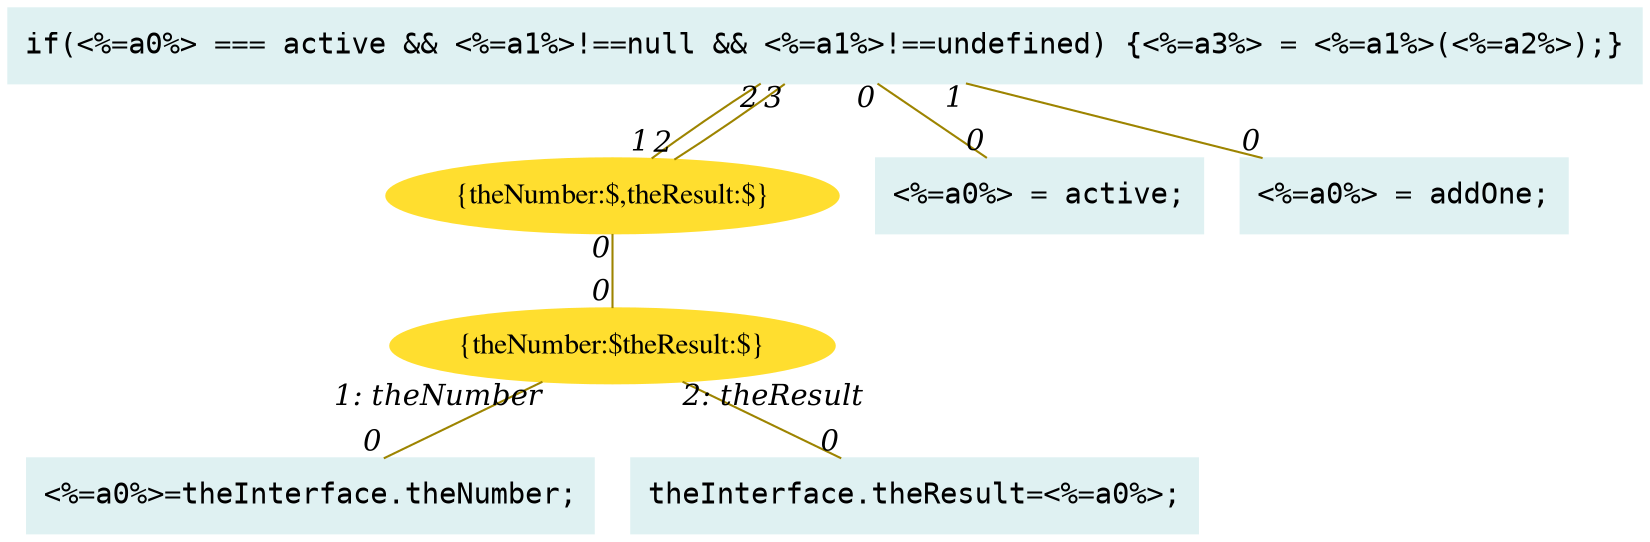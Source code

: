 digraph g{node_6775 [shape="box", style="filled", color="#dff1f2", fontname="Courier", label="<%=a0%>=theInterface.theNumber;
" ]
node_6777 [shape="box", style="filled", color="#dff1f2", fontname="Courier", label="theInterface.theResult=<%=a0%>;
" ]
node_6779 [shape="ellipse", style="filled", color="#ffde2f", fontname="Times", label="{theNumber:$theResult:$}" ]
node_6803 [shape="ellipse", style="filled", color="#ffde2f", fontname="Times", label="{theNumber:$,theResult:$}" ]
node_6811 [shape="box", style="filled", color="#dff1f2", fontname="Courier", label="<%=a0%> = active;
" ]
node_6814 [shape="box", style="filled", color="#dff1f2", fontname="Courier", label="<%=a0%> = addOne;
" ]
node_6816 [shape="box", style="filled", color="#dff1f2", fontname="Courier", label="if(<%=a0%> === active && <%=a1%>!==null && <%=a1%>!==undefined) {<%=a3%> = <%=a1%>(<%=a2%>);}
" ]
node_6779 -> node_6775 [dir=none, arrowHead=none, fontname="Times-Italic", arrowsize=1, color="#9d8400", label="",  headlabel="0", taillabel="1: theNumber" ]
node_6779 -> node_6777 [dir=none, arrowHead=none, fontname="Times-Italic", arrowsize=1, color="#9d8400", label="",  headlabel="0", taillabel="2: theResult" ]
node_6803 -> node_6779 [dir=none, arrowHead=none, fontname="Times-Italic", arrowsize=1, color="#9d8400", label="",  headlabel="0", taillabel="0" ]
node_6816 -> node_6811 [dir=none, arrowHead=none, fontname="Times-Italic", arrowsize=1, color="#9d8400", label="",  headlabel="0", taillabel="0" ]
node_6816 -> node_6814 [dir=none, arrowHead=none, fontname="Times-Italic", arrowsize=1, color="#9d8400", label="",  headlabel="0", taillabel="1" ]
node_6816 -> node_6803 [dir=none, arrowHead=none, fontname="Times-Italic", arrowsize=1, color="#9d8400", label="",  headlabel="1", taillabel="2" ]
node_6816 -> node_6803 [dir=none, arrowHead=none, fontname="Times-Italic", arrowsize=1, color="#9d8400", label="",  headlabel="2", taillabel="3" ]
}